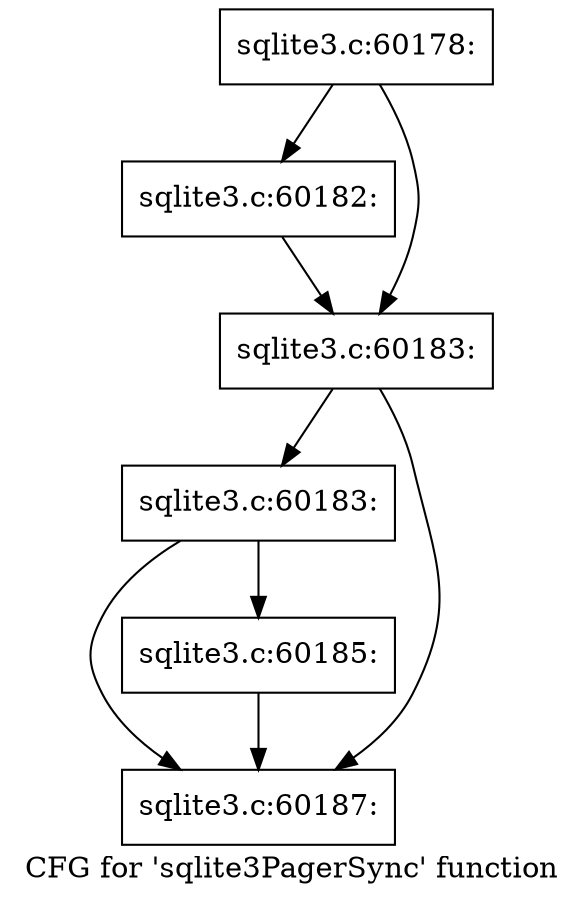 digraph "CFG for 'sqlite3PagerSync' function" {
	label="CFG for 'sqlite3PagerSync' function";

	Node0x55c0f7879460 [shape=record,label="{sqlite3.c:60178:}"];
	Node0x55c0f7879460 -> Node0x55c0f787da30;
	Node0x55c0f7879460 -> Node0x55c0f787da80;
	Node0x55c0f787da30 [shape=record,label="{sqlite3.c:60182:}"];
	Node0x55c0f787da30 -> Node0x55c0f787da80;
	Node0x55c0f787da80 [shape=record,label="{sqlite3.c:60183:}"];
	Node0x55c0f787da80 -> Node0x55c0f787e010;
	Node0x55c0f787da80 -> Node0x55c0f787dfc0;
	Node0x55c0f787e010 [shape=record,label="{sqlite3.c:60183:}"];
	Node0x55c0f787e010 -> Node0x55c0f787dfc0;
	Node0x55c0f787e010 -> Node0x55c0f787df70;
	Node0x55c0f787df70 [shape=record,label="{sqlite3.c:60185:}"];
	Node0x55c0f787df70 -> Node0x55c0f787dfc0;
	Node0x55c0f787dfc0 [shape=record,label="{sqlite3.c:60187:}"];
}
